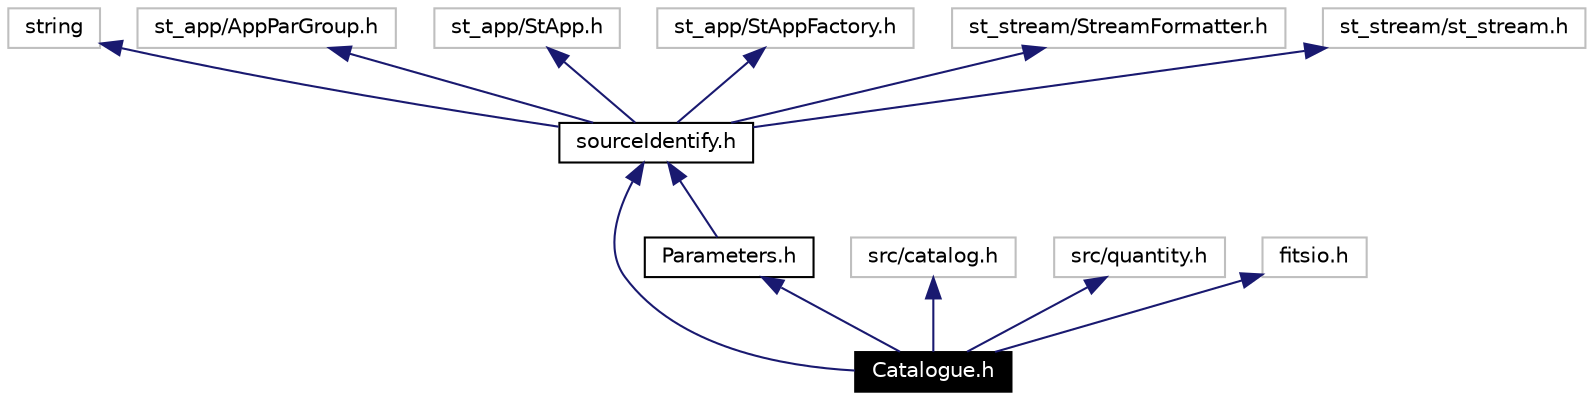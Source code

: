 digraph inheritance
{
  Node15 [shape="box",label="Catalogue.h",fontsize=10,height=0.2,width=0.4,fontname="Helvetica",color="black",style="filled" fontcolor="white"];
  Node16 -> Node15 [dir=back,color="midnightblue",fontsize=10,style="solid",fontname="Helvetica"];
  Node16 [shape="box",label="sourceIdentify.h",fontsize=10,height=0.2,width=0.4,fontname="Helvetica",color="black",URL="$source_identify_8h.html"];
  Node17 -> Node16 [dir=back,color="midnightblue",fontsize=10,style="solid",fontname="Helvetica"];
  Node17 [shape="box",label="string",fontsize=10,height=0.2,width=0.4,fontname="Helvetica",color="grey75"];
  Node18 -> Node16 [dir=back,color="midnightblue",fontsize=10,style="solid",fontname="Helvetica"];
  Node18 [shape="box",label="st_app/AppParGroup.h",fontsize=10,height=0.2,width=0.4,fontname="Helvetica",color="grey75"];
  Node19 -> Node16 [dir=back,color="midnightblue",fontsize=10,style="solid",fontname="Helvetica"];
  Node19 [shape="box",label="st_app/StApp.h",fontsize=10,height=0.2,width=0.4,fontname="Helvetica",color="grey75"];
  Node20 -> Node16 [dir=back,color="midnightblue",fontsize=10,style="solid",fontname="Helvetica"];
  Node20 [shape="box",label="st_app/StAppFactory.h",fontsize=10,height=0.2,width=0.4,fontname="Helvetica",color="grey75"];
  Node21 -> Node16 [dir=back,color="midnightblue",fontsize=10,style="solid",fontname="Helvetica"];
  Node21 [shape="box",label="st_stream/StreamFormatter.h",fontsize=10,height=0.2,width=0.4,fontname="Helvetica",color="grey75"];
  Node22 -> Node16 [dir=back,color="midnightblue",fontsize=10,style="solid",fontname="Helvetica"];
  Node22 [shape="box",label="st_stream/st_stream.h",fontsize=10,height=0.2,width=0.4,fontname="Helvetica",color="grey75"];
  Node23 -> Node15 [dir=back,color="midnightblue",fontsize=10,style="solid",fontname="Helvetica"];
  Node23 [shape="box",label="Parameters.h",fontsize=10,height=0.2,width=0.4,fontname="Helvetica",color="black",URL="$_parameters_8h.html"];
  Node16 -> Node23 [dir=back,color="midnightblue",fontsize=10,style="solid",fontname="Helvetica"];
  Node24 -> Node15 [dir=back,color="midnightblue",fontsize=10,style="solid",fontname="Helvetica"];
  Node24 [shape="box",label="src/catalog.h",fontsize=10,height=0.2,width=0.4,fontname="Helvetica",color="grey75"];
  Node25 -> Node15 [dir=back,color="midnightblue",fontsize=10,style="solid",fontname="Helvetica"];
  Node25 [shape="box",label="src/quantity.h",fontsize=10,height=0.2,width=0.4,fontname="Helvetica",color="grey75"];
  Node26 -> Node15 [dir=back,color="midnightblue",fontsize=10,style="solid",fontname="Helvetica"];
  Node26 [shape="box",label="fitsio.h",fontsize=10,height=0.2,width=0.4,fontname="Helvetica",color="grey75"];
}
